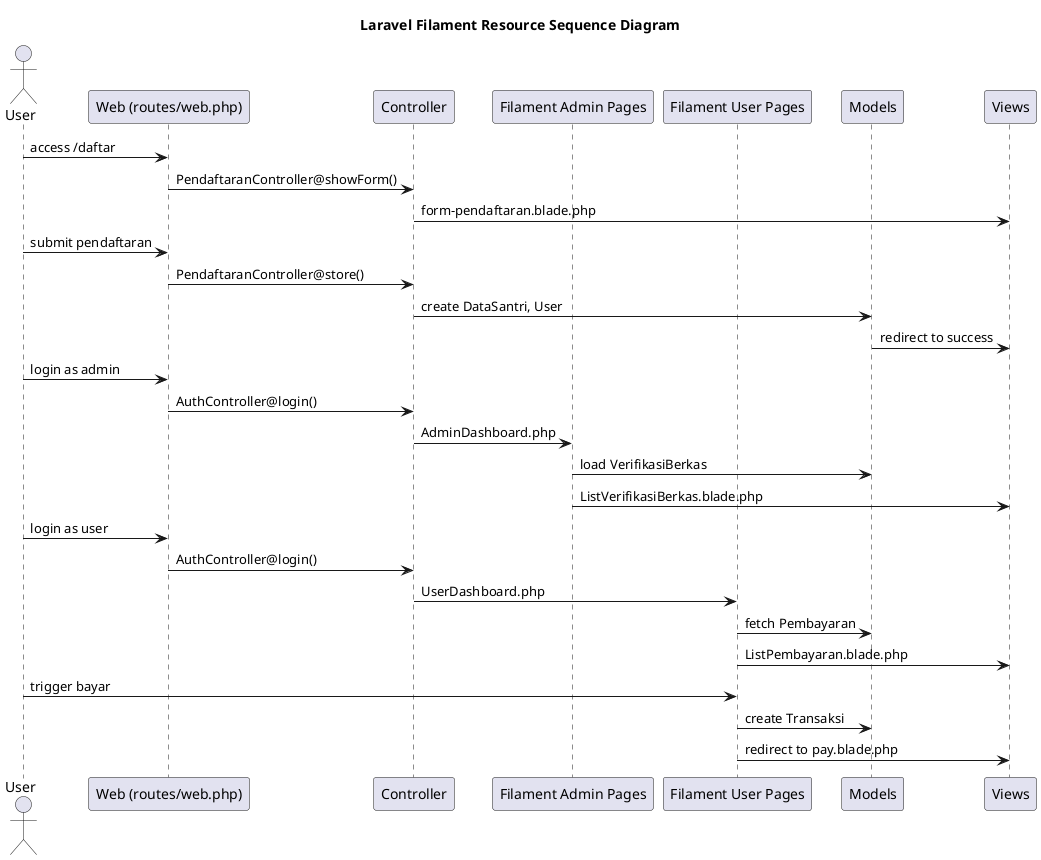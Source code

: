 @startuml
' Laravel Filament Sequence Diagram - Registration & Admin/User Dashboard Flow
title Laravel Filament Resource Sequence Diagram

actor User
participant "Web (routes/web.php)" as Web
participant "Controller" as Controller
participant "Filament Admin Pages" as Admin
participant "Filament User Pages" as UserPanel
participant "Models" as Models
participant "Views" as Views

User -> Web : access /daftar
Web -> Controller : PendaftaranController@showForm()
Controller -> Views : form-pendaftaran.blade.php

User -> Web : submit pendaftaran
Web -> Controller : PendaftaranController@store()
Controller -> Models : create DataSantri, User
Models -> Views : redirect to success

User -> Web : login as admin
Web -> Controller : AuthController@login()
Controller -> Admin : AdminDashboard.php
Admin -> Models : load VerifikasiBerkas
Admin -> Views : ListVerifikasiBerkas.blade.php

User -> Web : login as user
Web -> Controller : AuthController@login()
Controller -> UserPanel : UserDashboard.php
UserPanel -> Models : fetch Pembayaran
UserPanel -> Views : ListPembayaran.blade.php
User -> UserPanel : trigger bayar
UserPanel -> Models : create Transaksi
UserPanel -> Views : redirect to pay.blade.php

@enduml